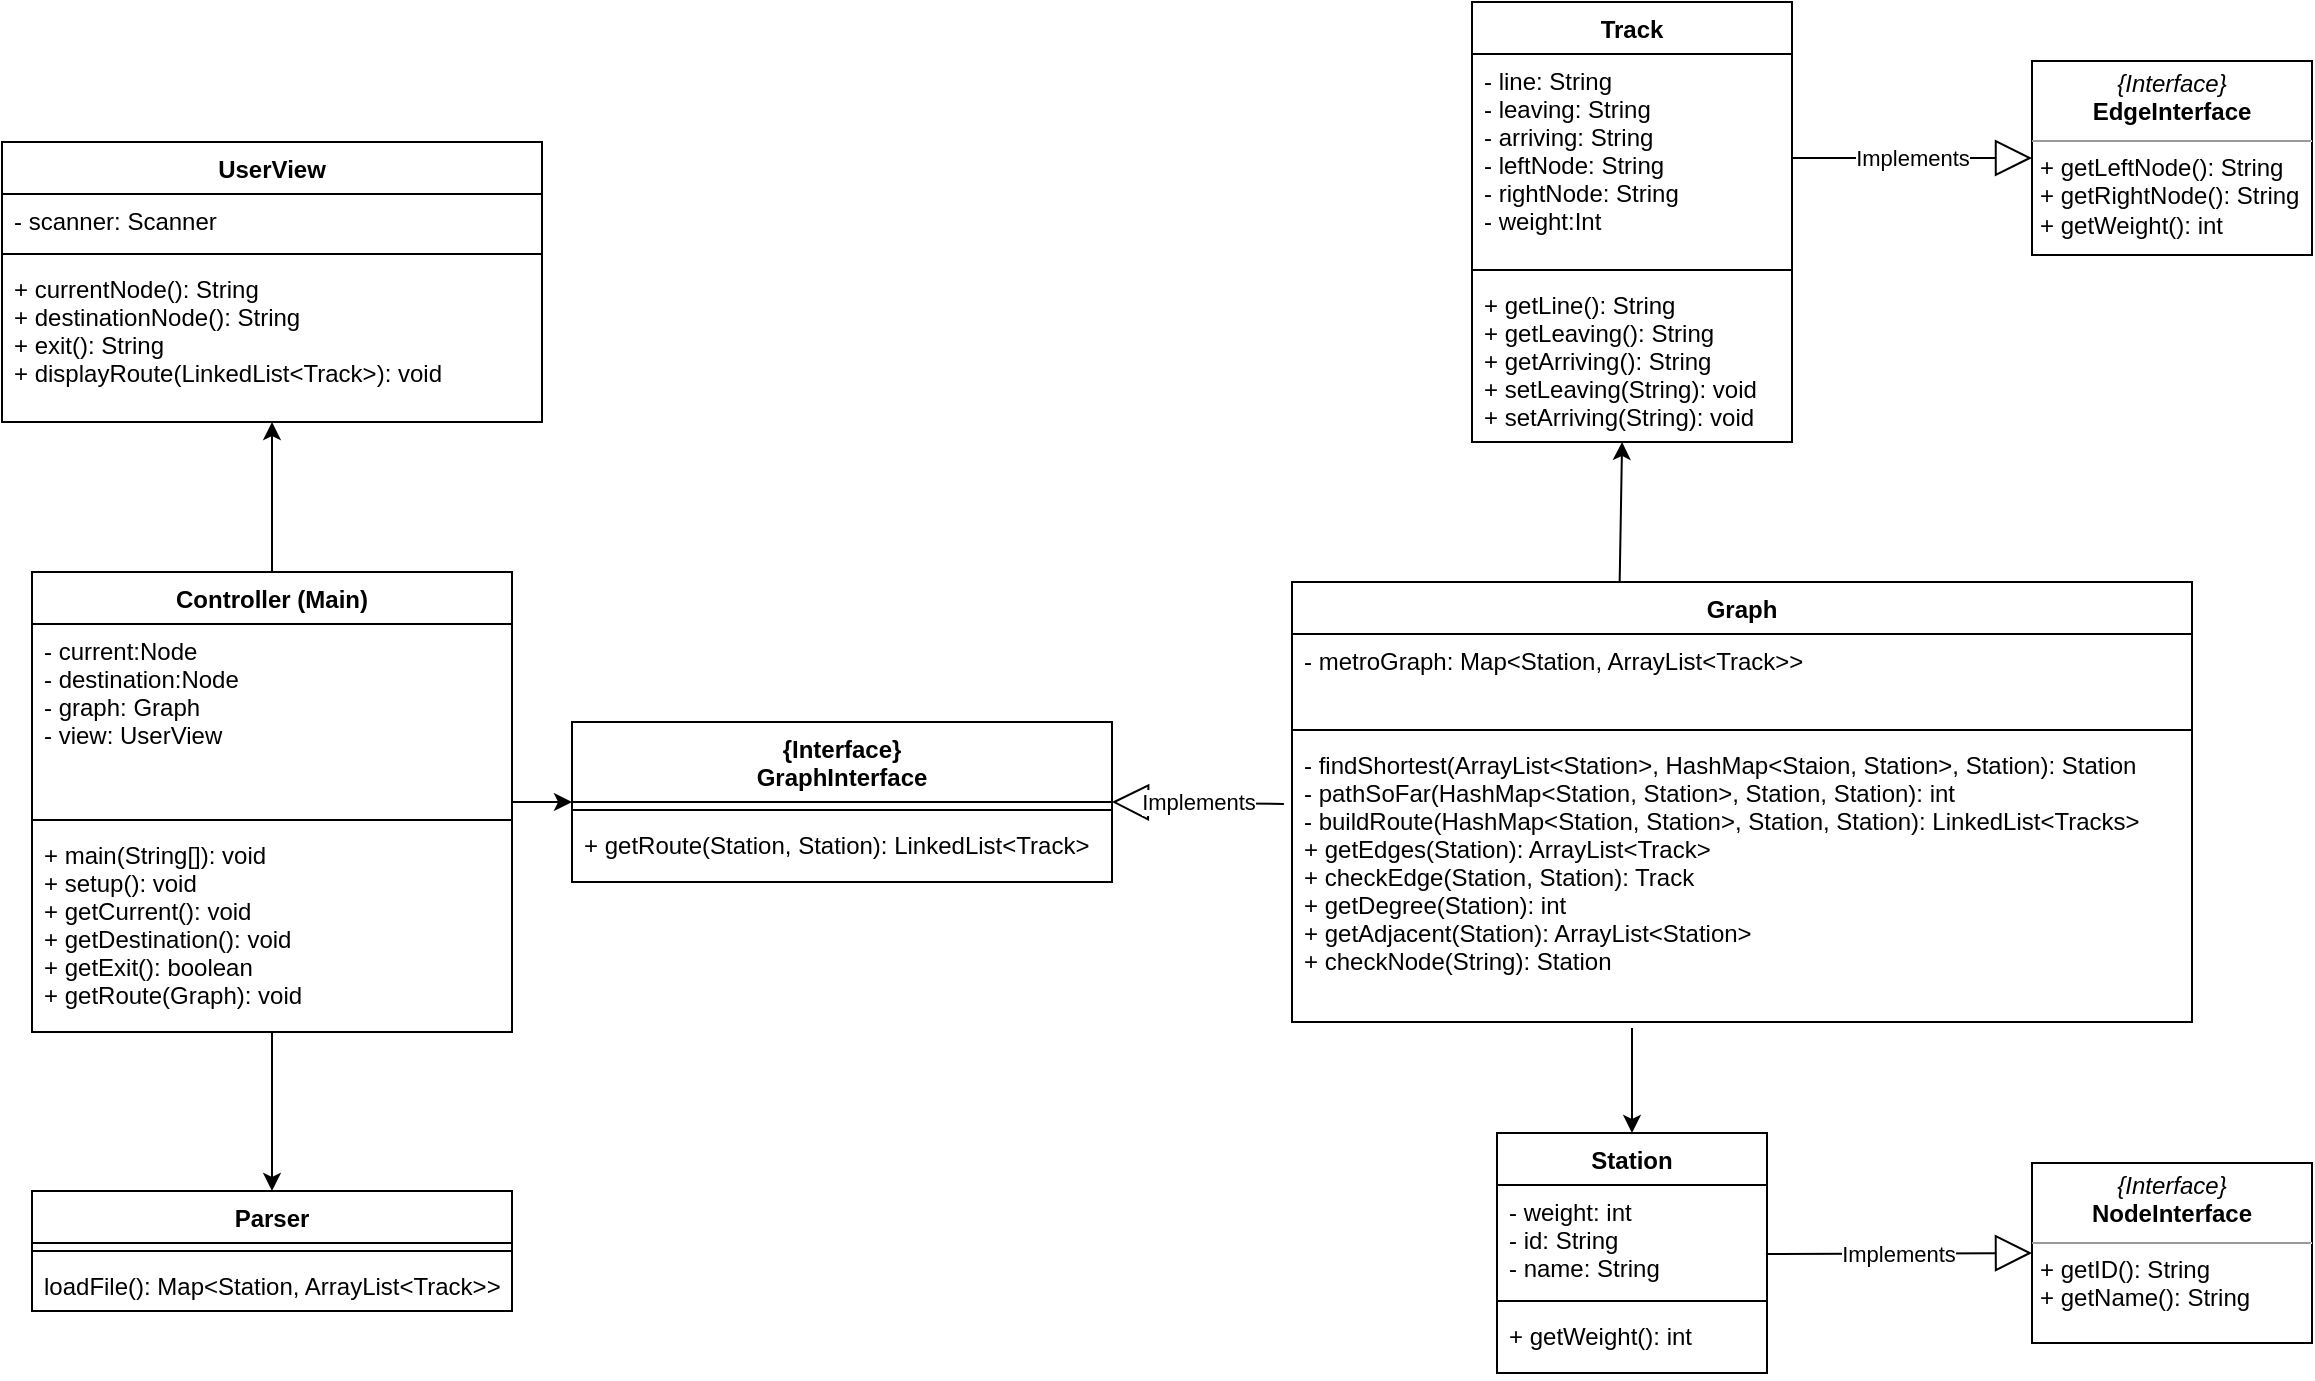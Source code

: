 <mxfile version="12.7.8" type="device"><diagram id="zQKbRjGySOp-ra1S7L4E" name="Page-1"><mxGraphModel dx="1383" dy="617" grid="1" gridSize="10" guides="1" tooltips="1" connect="1" arrows="1" fold="1" page="1" pageScale="1" pageWidth="850" pageHeight="1100" math="0" shadow="0"><root><mxCell id="0"/><mxCell id="1" parent="0"/><mxCell id="JgtFghYILuML29l130Eo-4" value="Parser" style="swimlane;fontStyle=1;align=center;verticalAlign=top;childLayout=stackLayout;horizontal=1;startSize=26;horizontalStack=0;resizeParent=1;resizeParentMax=0;resizeLast=0;collapsible=1;marginBottom=0;" parent="1" vertex="1"><mxGeometry x="100" y="844.5" width="240" height="60" as="geometry"/></mxCell><mxCell id="JgtFghYILuML29l130Eo-5" value="" style="line;strokeWidth=1;fillColor=none;align=left;verticalAlign=middle;spacingTop=-1;spacingLeft=3;spacingRight=3;rotatable=0;labelPosition=right;points=[];portConstraint=eastwest;" parent="JgtFghYILuML29l130Eo-4" vertex="1"><mxGeometry y="26" width="240" height="8" as="geometry"/></mxCell><mxCell id="JgtFghYILuML29l130Eo-6" value="loadFile(): Map&lt;Station, ArrayList&lt;Track&gt;&gt;" style="text;strokeColor=none;fillColor=none;align=left;verticalAlign=top;spacingLeft=4;spacingRight=4;overflow=hidden;rotatable=0;points=[[0,0.5],[1,0.5]];portConstraint=eastwest;" parent="JgtFghYILuML29l130Eo-4" vertex="1"><mxGeometry y="34" width="240" height="26" as="geometry"/></mxCell><mxCell id="JgtFghYILuML29l130Eo-7" value="{Interface}&#10;GraphInterface" style="swimlane;fontStyle=1;align=center;verticalAlign=top;childLayout=stackLayout;horizontal=1;startSize=40;horizontalStack=0;resizeParent=1;resizeParentMax=0;resizeLast=0;collapsible=1;marginBottom=0;" parent="1" vertex="1"><mxGeometry x="370" y="610" width="270" height="80" as="geometry"/></mxCell><mxCell id="JgtFghYILuML29l130Eo-9" value="" style="line;strokeWidth=1;fillColor=none;align=left;verticalAlign=middle;spacingTop=-1;spacingLeft=3;spacingRight=3;rotatable=0;labelPosition=right;points=[];portConstraint=eastwest;" parent="JgtFghYILuML29l130Eo-7" vertex="1"><mxGeometry y="40" width="270" height="8" as="geometry"/></mxCell><mxCell id="JgtFghYILuML29l130Eo-10" value="+ getRoute(Station, Station): LinkedList&lt;Track&gt;" style="text;strokeColor=none;fillColor=none;align=left;verticalAlign=top;spacingLeft=4;spacingRight=4;overflow=hidden;rotatable=0;points=[[0,0.5],[1,0.5]];portConstraint=eastwest;" parent="JgtFghYILuML29l130Eo-7" vertex="1"><mxGeometry y="48" width="270" height="32" as="geometry"/></mxCell><mxCell id="JgtFghYILuML29l130Eo-15" value="Station" style="swimlane;fontStyle=1;align=center;verticalAlign=top;childLayout=stackLayout;horizontal=1;startSize=26;horizontalStack=0;resizeParent=1;resizeParentMax=0;resizeLast=0;collapsible=1;marginBottom=0;" parent="1" vertex="1"><mxGeometry x="832.5" y="815.5" width="135" height="120" as="geometry"/></mxCell><mxCell id="JgtFghYILuML29l130Eo-16" value="- weight: int&#10;- id: String&#10;- name: String" style="text;strokeColor=none;fillColor=none;align=left;verticalAlign=top;spacingLeft=4;spacingRight=4;overflow=hidden;rotatable=0;points=[[0,0.5],[1,0.5]];portConstraint=eastwest;" parent="JgtFghYILuML29l130Eo-15" vertex="1"><mxGeometry y="26" width="135" height="54" as="geometry"/></mxCell><mxCell id="JgtFghYILuML29l130Eo-17" value="" style="line;strokeWidth=1;fillColor=none;align=left;verticalAlign=middle;spacingTop=-1;spacingLeft=3;spacingRight=3;rotatable=0;labelPosition=right;points=[];portConstraint=eastwest;" parent="JgtFghYILuML29l130Eo-15" vertex="1"><mxGeometry y="80" width="135" height="8" as="geometry"/></mxCell><mxCell id="JgtFghYILuML29l130Eo-18" value="+ getWeight(): int&#10;" style="text;strokeColor=none;fillColor=none;align=left;verticalAlign=top;spacingLeft=4;spacingRight=4;overflow=hidden;rotatable=0;points=[[0,0.5],[1,0.5]];portConstraint=eastwest;" parent="JgtFghYILuML29l130Eo-15" vertex="1"><mxGeometry y="88" width="135" height="32" as="geometry"/></mxCell><mxCell id="y1PJSBtCZv_6ulJrDvm0-13" style="edgeStyle=orthogonalEdgeStyle;rounded=0;orthogonalLoop=1;jettySize=auto;html=1;entryX=0;entryY=0.5;entryDx=0;entryDy=0;" parent="1" source="JgtFghYILuML29l130Eo-19" target="JgtFghYILuML29l130Eo-7" edge="1"><mxGeometry relative="1" as="geometry"/></mxCell><mxCell id="y1PJSBtCZv_6ulJrDvm0-14" style="edgeStyle=orthogonalEdgeStyle;rounded=0;orthogonalLoop=1;jettySize=auto;html=1;" parent="1" source="JgtFghYILuML29l130Eo-19" target="JgtFghYILuML29l130Eo-4" edge="1"><mxGeometry relative="1" as="geometry"/></mxCell><mxCell id="s-jOcIYnQt1EmExV7tPY-2" style="edgeStyle=orthogonalEdgeStyle;rounded=0;orthogonalLoop=1;jettySize=auto;html=1;entryX=0.5;entryY=1;entryDx=0;entryDy=0;" edge="1" parent="1" source="JgtFghYILuML29l130Eo-19" target="y1PJSBtCZv_6ulJrDvm0-5"><mxGeometry relative="1" as="geometry"/></mxCell><mxCell id="JgtFghYILuML29l130Eo-19" value="Controller (Main)" style="swimlane;fontStyle=1;align=center;verticalAlign=top;childLayout=stackLayout;horizontal=1;startSize=26;horizontalStack=0;resizeParent=1;resizeParentMax=0;resizeLast=0;collapsible=1;marginBottom=0;" parent="1" vertex="1"><mxGeometry x="100" y="535" width="240" height="230" as="geometry"/></mxCell><mxCell id="JgtFghYILuML29l130Eo-20" value="- current:Node&#10;- destination:Node&#10;- graph: Graph&#10;- view: UserView" style="text;strokeColor=none;fillColor=none;align=left;verticalAlign=top;spacingLeft=4;spacingRight=4;overflow=hidden;rotatable=0;points=[[0,0.5],[1,0.5]];portConstraint=eastwest;" parent="JgtFghYILuML29l130Eo-19" vertex="1"><mxGeometry y="26" width="240" height="94" as="geometry"/></mxCell><mxCell id="JgtFghYILuML29l130Eo-21" value="" style="line;strokeWidth=1;fillColor=none;align=left;verticalAlign=middle;spacingTop=-1;spacingLeft=3;spacingRight=3;rotatable=0;labelPosition=right;points=[];portConstraint=eastwest;" parent="JgtFghYILuML29l130Eo-19" vertex="1"><mxGeometry y="120" width="240" height="8" as="geometry"/></mxCell><mxCell id="JgtFghYILuML29l130Eo-22" value="+ main(String[]): void&#10;+ setup(): void&#10;+ getCurrent(): void&#10;+ getDestination(): void&#10;+ getExit(): boolean&#10;+ getRoute(Graph): void" style="text;strokeColor=none;fillColor=none;align=left;verticalAlign=top;spacingLeft=4;spacingRight=4;overflow=hidden;rotatable=0;points=[[0,0.5],[1,0.5]];portConstraint=eastwest;" parent="JgtFghYILuML29l130Eo-19" vertex="1"><mxGeometry y="128" width="240" height="102" as="geometry"/></mxCell><mxCell id="JgtFghYILuML29l130Eo-23" value="&lt;p style=&quot;margin: 0px ; margin-top: 4px ; text-align: center&quot;&gt;&lt;i&gt;{Interface}&lt;/i&gt;&lt;br&gt;&lt;b&gt;NodeInterface&lt;/b&gt;&lt;/p&gt;&lt;hr size=&quot;1&quot;&gt;&lt;p style=&quot;margin: 0px ; margin-left: 4px&quot;&gt;&lt;span&gt;+ getID(): String&lt;/span&gt;&lt;br&gt;&lt;/p&gt;&lt;p style=&quot;margin: 0px ; margin-left: 4px&quot;&gt;+ getName(): String&lt;br&gt;&lt;/p&gt;" style="verticalAlign=top;align=left;overflow=fill;fontSize=12;fontFamily=Helvetica;html=1;" parent="1" vertex="1"><mxGeometry x="1100" y="830.5" width="140" height="90" as="geometry"/></mxCell><mxCell id="JgtFghYILuML29l130Eo-24" value="Track" style="swimlane;fontStyle=1;align=center;verticalAlign=top;childLayout=stackLayout;horizontal=1;startSize=26;horizontalStack=0;resizeParent=1;resizeParentMax=0;resizeLast=0;collapsible=1;marginBottom=0;" parent="1" vertex="1"><mxGeometry x="820" y="250" width="160" height="220" as="geometry"/></mxCell><mxCell id="JgtFghYILuML29l130Eo-25" value="- line: String&#10;- leaving: String&#10;- arriving: String&#10;- leftNode: String&#10;- rightNode: String&#10;- weight:Int&#10;" style="text;strokeColor=none;fillColor=none;align=left;verticalAlign=top;spacingLeft=4;spacingRight=4;overflow=hidden;rotatable=0;points=[[0,0.5],[1,0.5]];portConstraint=eastwest;" parent="JgtFghYILuML29l130Eo-24" vertex="1"><mxGeometry y="26" width="160" height="104" as="geometry"/></mxCell><mxCell id="JgtFghYILuML29l130Eo-26" value="" style="line;strokeWidth=1;fillColor=none;align=left;verticalAlign=middle;spacingTop=-1;spacingLeft=3;spacingRight=3;rotatable=0;labelPosition=right;points=[];portConstraint=eastwest;" parent="JgtFghYILuML29l130Eo-24" vertex="1"><mxGeometry y="130" width="160" height="8" as="geometry"/></mxCell><mxCell id="JgtFghYILuML29l130Eo-27" value="+ getLine(): String&#10;+ getLeaving(): String&#10;+ getArriving(): String&#10;+ setLeaving(String): void&#10;+ setArriving(String): void" style="text;strokeColor=none;fillColor=none;align=left;verticalAlign=top;spacingLeft=4;spacingRight=4;overflow=hidden;rotatable=0;points=[[0,0.5],[1,0.5]];portConstraint=eastwest;" parent="JgtFghYILuML29l130Eo-24" vertex="1"><mxGeometry y="138" width="160" height="82" as="geometry"/></mxCell><mxCell id="JgtFghYILuML29l130Eo-28" value="&lt;p style=&quot;margin: 0px ; margin-top: 4px ; text-align: center&quot;&gt;&lt;i&gt;{Interface}&lt;/i&gt;&lt;br&gt;&lt;b&gt;EdgeInterface&lt;/b&gt;&lt;/p&gt;&lt;hr size=&quot;1&quot;&gt;&lt;p style=&quot;margin: 0px ; margin-left: 4px&quot;&gt;+ getLeftNode(): String&lt;br&gt;&lt;/p&gt;&lt;p style=&quot;margin: 0px ; margin-left: 4px&quot;&gt;+ getRightNode(): String&lt;/p&gt;&lt;p style=&quot;margin: 0px ; margin-left: 4px&quot;&gt;+ getWeight(): i&lt;span&gt;nt&lt;/span&gt;&lt;/p&gt;" style="verticalAlign=top;align=left;overflow=fill;fontSize=12;fontFamily=Helvetica;html=1;" parent="1" vertex="1"><mxGeometry x="1100" y="279.5" width="140" height="97" as="geometry"/></mxCell><mxCell id="JgtFghYILuML29l130Eo-32" value="Implements" style="endArrow=block;endSize=16;endFill=0;html=1;entryX=1;entryY=0.5;entryDx=0;entryDy=0;exitX=-0.009;exitY=0.232;exitDx=0;exitDy=0;exitPerimeter=0;" parent="1" source="JgtFghYILuML29l130Eo-41" target="JgtFghYILuML29l130Eo-7" edge="1"><mxGeometry width="160" relative="1" as="geometry"><mxPoint x="710" y="660" as="sourcePoint"/><mxPoint x="880" y="580" as="targetPoint"/></mxGeometry></mxCell><mxCell id="JgtFghYILuML29l130Eo-33" value="Implements" style="endArrow=block;endSize=16;endFill=0;html=1;entryX=0;entryY=0.5;entryDx=0;entryDy=0;exitX=0.996;exitY=0.639;exitDx=0;exitDy=0;exitPerimeter=0;" parent="1" source="JgtFghYILuML29l130Eo-16" target="JgtFghYILuML29l130Eo-23" edge="1"><mxGeometry width="160" relative="1" as="geometry"><mxPoint x="1000" y="876" as="sourcePoint"/><mxPoint x="1240" y="760" as="targetPoint"/></mxGeometry></mxCell><mxCell id="JgtFghYILuML29l130Eo-34" value="Implements" style="endArrow=block;endSize=16;endFill=0;html=1;entryX=0;entryY=0.5;entryDx=0;entryDy=0;exitX=1;exitY=0.5;exitDx=0;exitDy=0;" parent="1" source="JgtFghYILuML29l130Eo-25" target="JgtFghYILuML29l130Eo-28" edge="1"><mxGeometry width="160" relative="1" as="geometry"><mxPoint x="1175" y="780" as="sourcePoint"/><mxPoint x="437.5" y="920" as="targetPoint"/></mxGeometry></mxCell><mxCell id="JgtFghYILuML29l130Eo-36" value="" style="endArrow=classic;html=1;entryX=0.5;entryY=0;entryDx=0;entryDy=0;" parent="1" target="JgtFghYILuML29l130Eo-15" edge="1"><mxGeometry width="50" height="50" relative="1" as="geometry"><mxPoint x="900" y="763" as="sourcePoint"/><mxPoint x="876" y="802" as="targetPoint"/></mxGeometry></mxCell><mxCell id="JgtFghYILuML29l130Eo-37" value="" style="endArrow=classic;html=1;exitX=0.364;exitY=0.009;exitDx=0;exitDy=0;entryX=0.469;entryY=1;entryDx=0;entryDy=0;entryPerimeter=0;exitPerimeter=0;" parent="1" source="JgtFghYILuML29l130Eo-38" target="JgtFghYILuML29l130Eo-27" edge="1"><mxGeometry width="50" height="50" relative="1" as="geometry"><mxPoint x="941.0" y="694" as="sourcePoint"/><mxPoint x="1100" y="704" as="targetPoint"/></mxGeometry></mxCell><mxCell id="JgtFghYILuML29l130Eo-38" value="Graph" style="swimlane;fontStyle=1;align=center;verticalAlign=top;childLayout=stackLayout;horizontal=1;startSize=26;horizontalStack=0;resizeParent=1;resizeParentMax=0;resizeLast=0;collapsible=1;marginBottom=0;" parent="1" vertex="1"><mxGeometry x="730" y="540" width="450" height="220" as="geometry"/></mxCell><mxCell id="JgtFghYILuML29l130Eo-39" value="- metroGraph: Map&lt;Station, ArrayList&lt;Track&gt;&gt;&#10;" style="text;strokeColor=none;fillColor=none;align=left;verticalAlign=top;spacingLeft=4;spacingRight=4;overflow=hidden;rotatable=0;points=[[0,0.5],[1,0.5]];portConstraint=eastwest;" parent="JgtFghYILuML29l130Eo-38" vertex="1"><mxGeometry y="26" width="450" height="44" as="geometry"/></mxCell><mxCell id="JgtFghYILuML29l130Eo-40" value="" style="line;strokeWidth=1;fillColor=none;align=left;verticalAlign=middle;spacingTop=-1;spacingLeft=3;spacingRight=3;rotatable=0;labelPosition=right;points=[];portConstraint=eastwest;" parent="JgtFghYILuML29l130Eo-38" vertex="1"><mxGeometry y="70" width="450" height="8" as="geometry"/></mxCell><mxCell id="JgtFghYILuML29l130Eo-41" value="- findShortest(ArrayList&lt;Station&gt;, HashMap&lt;Staion, Station&gt;, Station): Station&#10;- pathSoFar(HashMap&lt;Station, Station&gt;, Station, Station): int&#10;- buildRoute(HashMap&lt;Station, Station&gt;, Station, Station): LinkedList&lt;Tracks&gt;&#10;+ getEdges(Station): ArrayList&lt;Track&gt;&#10;+ checkEdge(Station, Station): Track&#10;+ getDegree(Station): int&#10;+ getAdjacent(Station): ArrayList&lt;Station&gt;&#10;+ checkNode(String): Station" style="text;strokeColor=none;fillColor=none;align=left;verticalAlign=top;spacingLeft=4;spacingRight=4;overflow=hidden;rotatable=0;points=[[0,0.5],[1,0.5]];portConstraint=eastwest;" parent="JgtFghYILuML29l130Eo-38" vertex="1"><mxGeometry y="78" width="450" height="142" as="geometry"/></mxCell><mxCell id="y1PJSBtCZv_6ulJrDvm0-5" value="UserView" style="swimlane;fontStyle=1;align=center;verticalAlign=top;childLayout=stackLayout;horizontal=1;startSize=26;horizontalStack=0;resizeParent=1;resizeParentMax=0;resizeLast=0;collapsible=1;marginBottom=0;" parent="1" vertex="1"><mxGeometry x="85" y="320" width="270" height="140" as="geometry"/></mxCell><mxCell id="y1PJSBtCZv_6ulJrDvm0-6" value="- scanner: Scanner" style="text;strokeColor=none;fillColor=none;align=left;verticalAlign=top;spacingLeft=4;spacingRight=4;overflow=hidden;rotatable=0;points=[[0,0.5],[1,0.5]];portConstraint=eastwest;" parent="y1PJSBtCZv_6ulJrDvm0-5" vertex="1"><mxGeometry y="26" width="270" height="26" as="geometry"/></mxCell><mxCell id="y1PJSBtCZv_6ulJrDvm0-7" value="" style="line;strokeWidth=1;fillColor=none;align=left;verticalAlign=middle;spacingTop=-1;spacingLeft=3;spacingRight=3;rotatable=0;labelPosition=right;points=[];portConstraint=eastwest;" parent="y1PJSBtCZv_6ulJrDvm0-5" vertex="1"><mxGeometry y="52" width="270" height="8" as="geometry"/></mxCell><mxCell id="y1PJSBtCZv_6ulJrDvm0-8" value="+ currentNode(): String&#10;+ destinationNode(): String&#10;+ exit(): String&#10;+ displayRoute(LinkedList&lt;Track&gt;): void" style="text;strokeColor=none;fillColor=none;align=left;verticalAlign=top;spacingLeft=4;spacingRight=4;overflow=hidden;rotatable=0;points=[[0,0.5],[1,0.5]];portConstraint=eastwest;" parent="y1PJSBtCZv_6ulJrDvm0-5" vertex="1"><mxGeometry y="60" width="270" height="80" as="geometry"/></mxCell></root></mxGraphModel></diagram></mxfile>